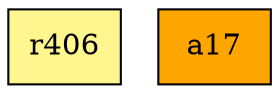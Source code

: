 digraph G {
rankdir=BT;ranksep="2.0";
"r406" [shape=record,fillcolor=khaki1,style=filled,label="{r406}"];
"a17" [shape=record,fillcolor=orange,style=filled,label="{a17}"];
}